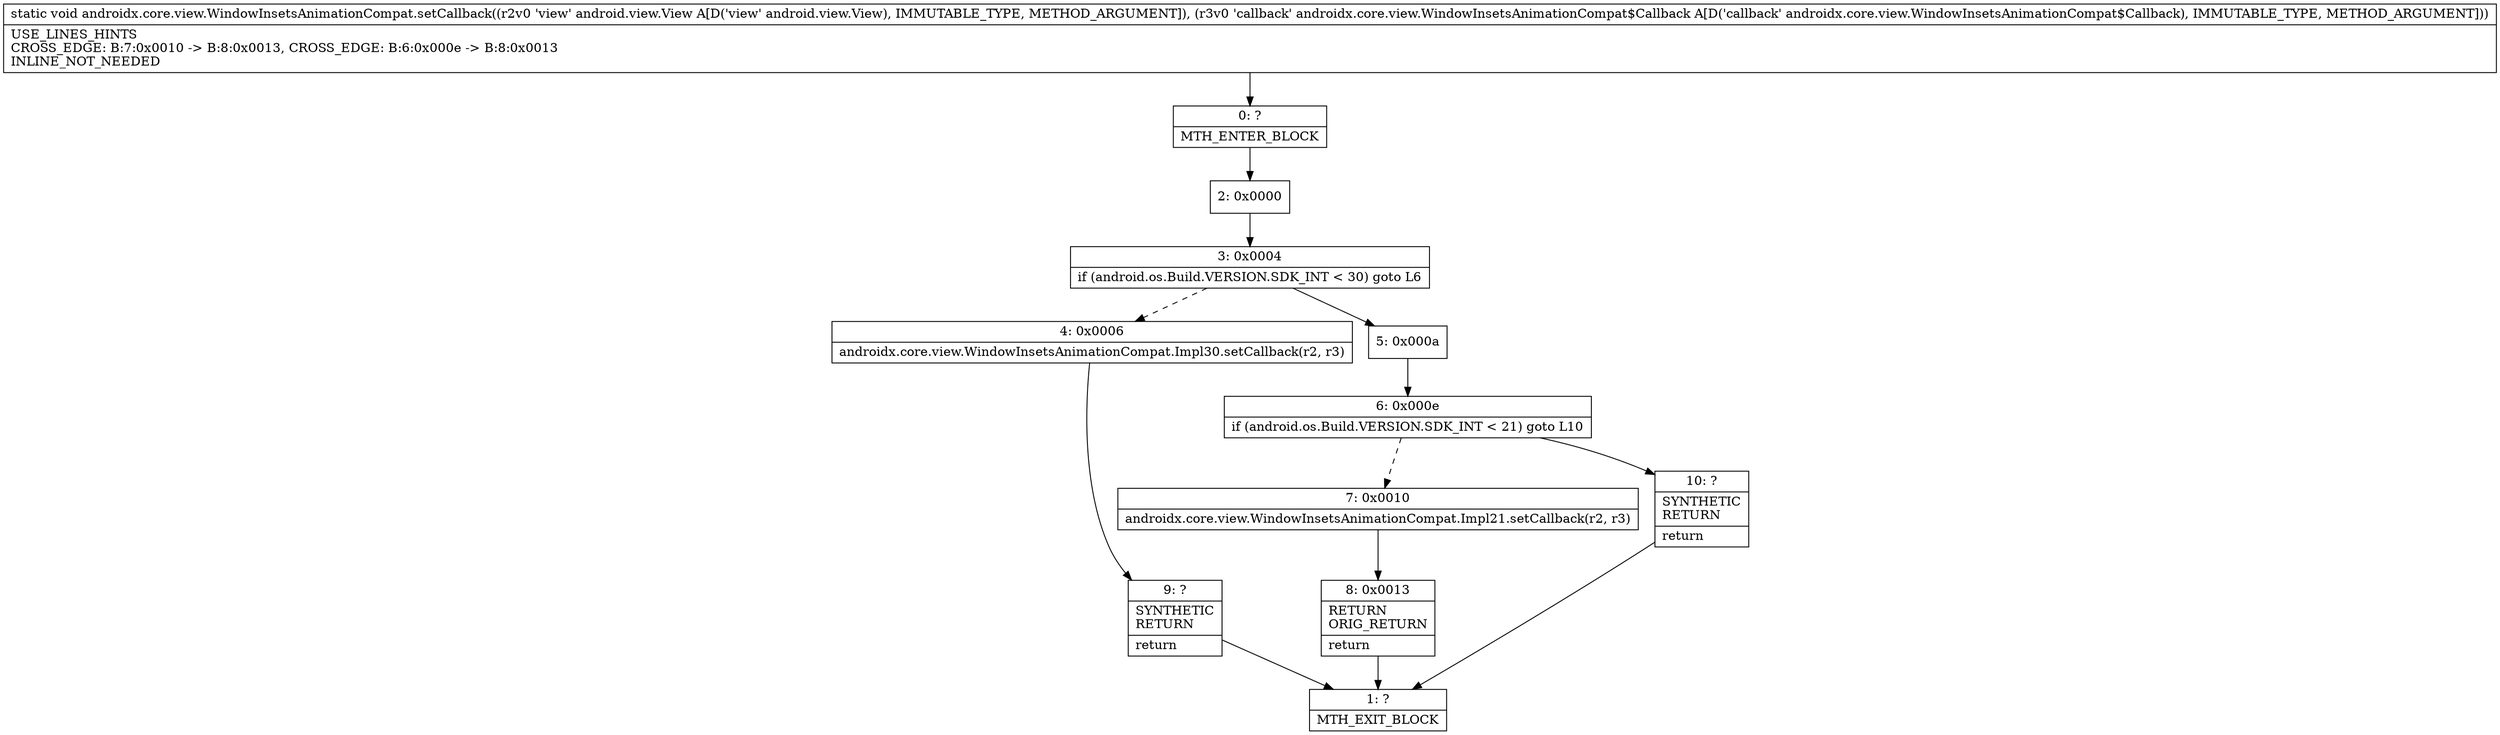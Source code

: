 digraph "CFG forandroidx.core.view.WindowInsetsAnimationCompat.setCallback(Landroid\/view\/View;Landroidx\/core\/view\/WindowInsetsAnimationCompat$Callback;)V" {
Node_0 [shape=record,label="{0\:\ ?|MTH_ENTER_BLOCK\l}"];
Node_2 [shape=record,label="{2\:\ 0x0000}"];
Node_3 [shape=record,label="{3\:\ 0x0004|if (android.os.Build.VERSION.SDK_INT \< 30) goto L6\l}"];
Node_4 [shape=record,label="{4\:\ 0x0006|androidx.core.view.WindowInsetsAnimationCompat.Impl30.setCallback(r2, r3)\l}"];
Node_9 [shape=record,label="{9\:\ ?|SYNTHETIC\lRETURN\l|return\l}"];
Node_1 [shape=record,label="{1\:\ ?|MTH_EXIT_BLOCK\l}"];
Node_5 [shape=record,label="{5\:\ 0x000a}"];
Node_6 [shape=record,label="{6\:\ 0x000e|if (android.os.Build.VERSION.SDK_INT \< 21) goto L10\l}"];
Node_7 [shape=record,label="{7\:\ 0x0010|androidx.core.view.WindowInsetsAnimationCompat.Impl21.setCallback(r2, r3)\l}"];
Node_8 [shape=record,label="{8\:\ 0x0013|RETURN\lORIG_RETURN\l|return\l}"];
Node_10 [shape=record,label="{10\:\ ?|SYNTHETIC\lRETURN\l|return\l}"];
MethodNode[shape=record,label="{static void androidx.core.view.WindowInsetsAnimationCompat.setCallback((r2v0 'view' android.view.View A[D('view' android.view.View), IMMUTABLE_TYPE, METHOD_ARGUMENT]), (r3v0 'callback' androidx.core.view.WindowInsetsAnimationCompat$Callback A[D('callback' androidx.core.view.WindowInsetsAnimationCompat$Callback), IMMUTABLE_TYPE, METHOD_ARGUMENT]))  | USE_LINES_HINTS\lCROSS_EDGE: B:7:0x0010 \-\> B:8:0x0013, CROSS_EDGE: B:6:0x000e \-\> B:8:0x0013\lINLINE_NOT_NEEDED\l}"];
MethodNode -> Node_0;Node_0 -> Node_2;
Node_2 -> Node_3;
Node_3 -> Node_4[style=dashed];
Node_3 -> Node_5;
Node_4 -> Node_9;
Node_9 -> Node_1;
Node_5 -> Node_6;
Node_6 -> Node_7[style=dashed];
Node_6 -> Node_10;
Node_7 -> Node_8;
Node_8 -> Node_1;
Node_10 -> Node_1;
}

